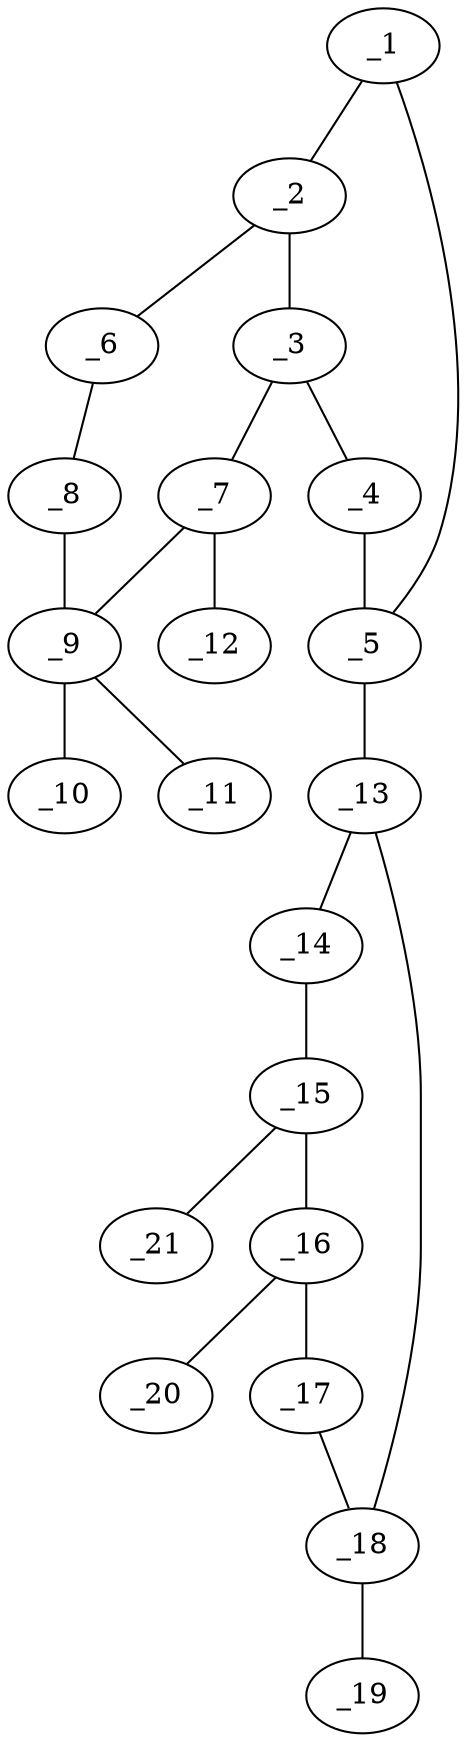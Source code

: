graph molid664941 {
	_1	 [charge=0,
		chem=2,
		symbol="O  ",
		x="5.6831",
		y="-0.943"];
	_2	 [charge=0,
		chem=1,
		symbol="C  ",
		x="4.7321",
		y="-0.634"];
	_1 -- _2	 [valence=1];
	_5	 [charge=0,
		chem=1,
		symbol="C  ",
		x="6.2709",
		y="-0.134"];
	_1 -- _5	 [valence=1];
	_3	 [charge=0,
		chem=1,
		symbol="C  ",
		x="4.7321",
		y="0.366"];
	_2 -- _3	 [valence=1];
	_6	 [charge=0,
		chem=1,
		symbol="C  ",
		x="3.866",
		y="-1.134"];
	_2 -- _6	 [valence=1];
	_4	 [charge=0,
		chem=1,
		symbol="C  ",
		x="5.6831",
		y="0.675"];
	_3 -- _4	 [valence=1];
	_7	 [charge=0,
		chem=4,
		symbol="N  ",
		x="3.866",
		y="0.866"];
	_3 -- _7	 [valence=1];
	_4 -- _5	 [valence=1];
	_13	 [charge=0,
		chem=4,
		symbol="N  ",
		x="7.2709",
		y="-0.134"];
	_5 -- _13	 [valence=1];
	_8	 [charge=0,
		chem=2,
		symbol="O  ",
		x=3,
		y="-0.634"];
	_6 -- _8	 [valence=1];
	_9	 [charge=0,
		chem=1,
		symbol="C  ",
		x=3,
		y="0.366"];
	_7 -- _9	 [valence=1];
	_12	 [charge=0,
		chem=2,
		symbol="O  ",
		x="3.866",
		y="1.866"];
	_7 -- _12	 [valence=1];
	_8 -- _9	 [valence=1];
	_10	 [charge=0,
		chem=1,
		symbol="C  ",
		x=2,
		y="0.366"];
	_9 -- _10	 [valence=1];
	_11	 [charge=0,
		chem=1,
		symbol="C  ",
		x="2.5",
		y="1.232"];
	_9 -- _11	 [valence=1];
	_14	 [charge=0,
		chem=1,
		symbol="C  ",
		x="7.7709",
		y="-1"];
	_13 -- _14	 [valence=1];
	_18	 [charge=0,
		chem=1,
		symbol="C  ",
		x="7.7709",
		y="0.7321"];
	_13 -- _18	 [valence=1];
	_15	 [charge=0,
		chem=1,
		symbol="C  ",
		x="8.7709",
		y="-1"];
	_14 -- _15	 [valence=2];
	_16	 [charge=0,
		chem=1,
		symbol="C  ",
		x="9.2709",
		y="-0.134"];
	_15 -- _16	 [valence=1];
	_21	 [charge=0,
		chem=1,
		symbol="C  ",
		x="9.2709",
		y="-1.866"];
	_15 -- _21	 [valence=1];
	_17	 [charge=0,
		chem=4,
		symbol="N  ",
		x="8.7709",
		y="0.7321"];
	_16 -- _17	 [valence=1];
	_20	 [charge=0,
		chem=2,
		symbol="O  ",
		x="10.2709",
		y="-0.134"];
	_16 -- _20	 [valence=2];
	_17 -- _18	 [valence=1];
	_19	 [charge=0,
		chem=2,
		symbol="O  ",
		x="7.2709",
		y="1.5981"];
	_18 -- _19	 [valence=2];
}
